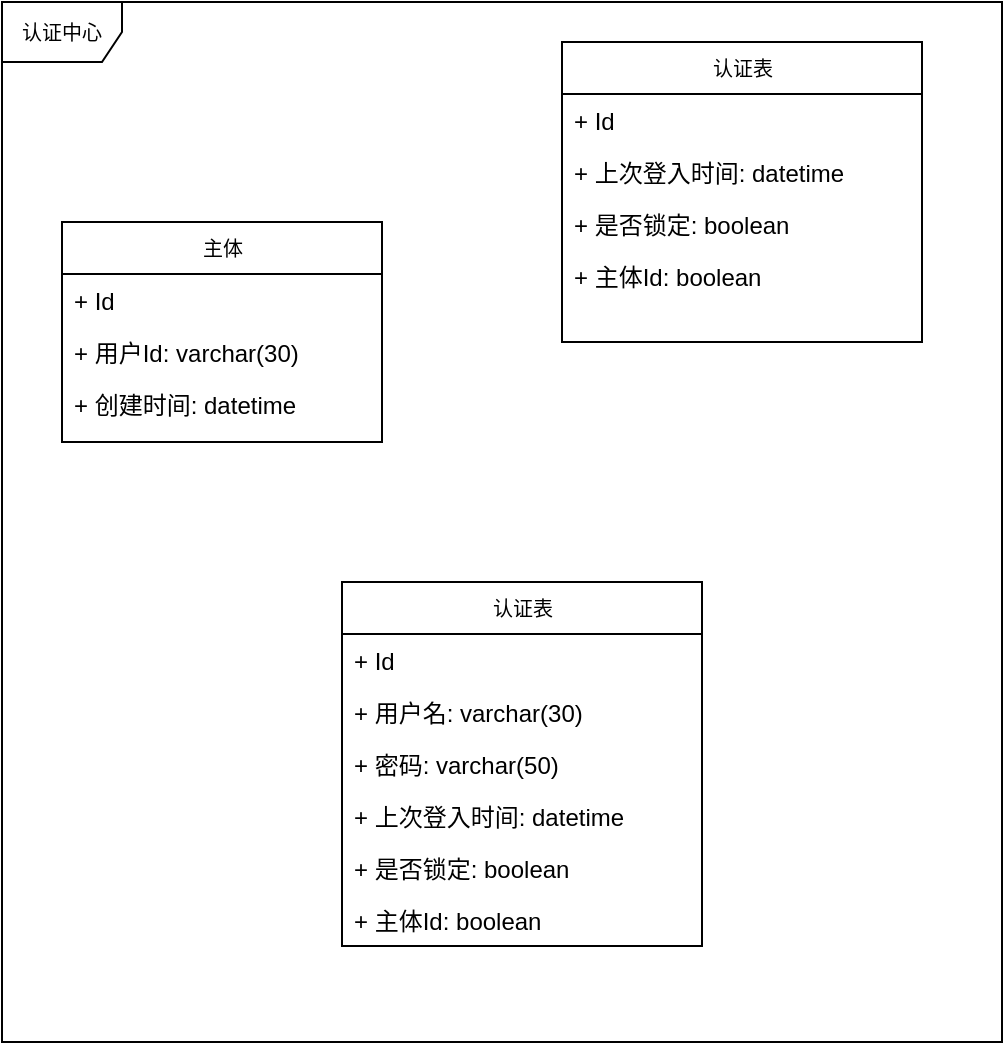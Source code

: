 <mxfile version="14.9.5" type="github">
  <diagram name="Page-1" id="c4acf3e9-155e-7222-9cf6-157b1a14988f">
    <mxGraphModel dx="1422" dy="794" grid="1" gridSize="10" guides="1" tooltips="1" connect="1" arrows="1" fold="1" page="1" pageScale="1" pageWidth="850" pageHeight="1100" background="none" math="0" shadow="0">
      <root>
        <mxCell id="0" />
        <mxCell id="1" parent="0" />
        <mxCell id="17acba5748e5396b-1" value="认证中心" style="shape=umlFrame;whiteSpace=wrap;html=1;rounded=0;shadow=0;comic=0;labelBackgroundColor=none;strokeWidth=1;fontFamily=Verdana;fontSize=10;align=center;" parent="1" vertex="1">
          <mxGeometry x="20" y="20" width="500" height="520" as="geometry" />
        </mxCell>
        <mxCell id="Sei2wfSlkflAdpRAVItV-62" value="主体" style="swimlane;html=1;fontStyle=0;childLayout=stackLayout;horizontal=1;startSize=26;fillColor=none;horizontalStack=0;resizeParent=1;resizeLast=0;collapsible=1;marginBottom=0;swimlaneFillColor=#ffffff;rounded=0;shadow=0;comic=0;labelBackgroundColor=none;strokeWidth=1;fontFamily=Verdana;fontSize=10;align=center;" vertex="1" parent="1">
          <mxGeometry x="50" y="130" width="160" height="110" as="geometry" />
        </mxCell>
        <mxCell id="Sei2wfSlkflAdpRAVItV-63" value="+ Id" style="text;html=1;strokeColor=none;fillColor=none;align=left;verticalAlign=top;spacingLeft=4;spacingRight=4;whiteSpace=wrap;overflow=hidden;rotatable=0;points=[[0,0.5],[1,0.5]];portConstraint=eastwest;" vertex="1" parent="Sei2wfSlkflAdpRAVItV-62">
          <mxGeometry y="26" width="160" height="26" as="geometry" />
        </mxCell>
        <mxCell id="Sei2wfSlkflAdpRAVItV-64" value="+ 用户Id: varchar(30)" style="text;html=1;strokeColor=none;fillColor=none;align=left;verticalAlign=top;spacingLeft=4;spacingRight=4;whiteSpace=wrap;overflow=hidden;rotatable=0;points=[[0,0.5],[1,0.5]];portConstraint=eastwest;" vertex="1" parent="Sei2wfSlkflAdpRAVItV-62">
          <mxGeometry y="52" width="160" height="26" as="geometry" />
        </mxCell>
        <mxCell id="Sei2wfSlkflAdpRAVItV-65" value="+ 创建时间: datetime" style="text;html=1;strokeColor=none;fillColor=none;align=left;verticalAlign=top;spacingLeft=4;spacingRight=4;whiteSpace=wrap;overflow=hidden;rotatable=0;points=[[0,0.5],[1,0.5]];portConstraint=eastwest;" vertex="1" parent="Sei2wfSlkflAdpRAVItV-62">
          <mxGeometry y="78" width="160" height="26" as="geometry" />
        </mxCell>
        <mxCell id="Sei2wfSlkflAdpRAVItV-66" value="认证表" style="swimlane;html=1;fontStyle=0;childLayout=stackLayout;horizontal=1;startSize=26;fillColor=none;horizontalStack=0;resizeParent=1;resizeLast=0;collapsible=1;marginBottom=0;swimlaneFillColor=#ffffff;rounded=0;shadow=0;comic=0;labelBackgroundColor=none;strokeWidth=1;fontFamily=Verdana;fontSize=10;align=center;" vertex="1" parent="1">
          <mxGeometry x="300" y="40" width="180" height="150" as="geometry" />
        </mxCell>
        <mxCell id="Sei2wfSlkflAdpRAVItV-67" value="+ Id" style="text;html=1;strokeColor=none;fillColor=none;align=left;verticalAlign=top;spacingLeft=4;spacingRight=4;whiteSpace=wrap;overflow=hidden;rotatable=0;points=[[0,0.5],[1,0.5]];portConstraint=eastwest;" vertex="1" parent="Sei2wfSlkflAdpRAVItV-66">
          <mxGeometry y="26" width="180" height="26" as="geometry" />
        </mxCell>
        <mxCell id="Sei2wfSlkflAdpRAVItV-70" value="+ 上次登入时间: datetime" style="text;html=1;strokeColor=none;fillColor=none;align=left;verticalAlign=top;spacingLeft=4;spacingRight=4;whiteSpace=wrap;overflow=hidden;rotatable=0;points=[[0,0.5],[1,0.5]];portConstraint=eastwest;" vertex="1" parent="Sei2wfSlkflAdpRAVItV-66">
          <mxGeometry y="52" width="180" height="26" as="geometry" />
        </mxCell>
        <mxCell id="Sei2wfSlkflAdpRAVItV-71" value="+ 是否锁定: boolean" style="text;html=1;strokeColor=none;fillColor=none;align=left;verticalAlign=top;spacingLeft=4;spacingRight=4;whiteSpace=wrap;overflow=hidden;rotatable=0;points=[[0,0.5],[1,0.5]];portConstraint=eastwest;" vertex="1" parent="Sei2wfSlkflAdpRAVItV-66">
          <mxGeometry y="78" width="180" height="26" as="geometry" />
        </mxCell>
        <mxCell id="Sei2wfSlkflAdpRAVItV-72" value="+ 主体Id: boolean" style="text;html=1;strokeColor=none;fillColor=none;align=left;verticalAlign=top;spacingLeft=4;spacingRight=4;whiteSpace=wrap;overflow=hidden;rotatable=0;points=[[0,0.5],[1,0.5]];portConstraint=eastwest;" vertex="1" parent="Sei2wfSlkflAdpRAVItV-66">
          <mxGeometry y="104" width="180" height="26" as="geometry" />
        </mxCell>
        <mxCell id="Sei2wfSlkflAdpRAVItV-73" value="认证表" style="swimlane;html=1;fontStyle=0;childLayout=stackLayout;horizontal=1;startSize=26;fillColor=none;horizontalStack=0;resizeParent=1;resizeLast=0;collapsible=1;marginBottom=0;swimlaneFillColor=#ffffff;rounded=0;shadow=0;comic=0;labelBackgroundColor=none;strokeWidth=1;fontFamily=Verdana;fontSize=10;align=center;" vertex="1" parent="1">
          <mxGeometry x="190" y="310" width="180" height="182" as="geometry" />
        </mxCell>
        <mxCell id="Sei2wfSlkflAdpRAVItV-74" value="+ Id" style="text;html=1;strokeColor=none;fillColor=none;align=left;verticalAlign=top;spacingLeft=4;spacingRight=4;whiteSpace=wrap;overflow=hidden;rotatable=0;points=[[0,0.5],[1,0.5]];portConstraint=eastwest;" vertex="1" parent="Sei2wfSlkflAdpRAVItV-73">
          <mxGeometry y="26" width="180" height="26" as="geometry" />
        </mxCell>
        <mxCell id="Sei2wfSlkflAdpRAVItV-75" value="+ 用户名: varchar(30)" style="text;html=1;strokeColor=none;fillColor=none;align=left;verticalAlign=top;spacingLeft=4;spacingRight=4;whiteSpace=wrap;overflow=hidden;rotatable=0;points=[[0,0.5],[1,0.5]];portConstraint=eastwest;" vertex="1" parent="Sei2wfSlkflAdpRAVItV-73">
          <mxGeometry y="52" width="180" height="26" as="geometry" />
        </mxCell>
        <mxCell id="Sei2wfSlkflAdpRAVItV-76" value="+ 密码: varchar(50)" style="text;html=1;strokeColor=none;fillColor=none;align=left;verticalAlign=top;spacingLeft=4;spacingRight=4;whiteSpace=wrap;overflow=hidden;rotatable=0;points=[[0,0.5],[1,0.5]];portConstraint=eastwest;" vertex="1" parent="Sei2wfSlkflAdpRAVItV-73">
          <mxGeometry y="78" width="180" height="26" as="geometry" />
        </mxCell>
        <mxCell id="Sei2wfSlkflAdpRAVItV-77" value="+ 上次登入时间: datetime" style="text;html=1;strokeColor=none;fillColor=none;align=left;verticalAlign=top;spacingLeft=4;spacingRight=4;whiteSpace=wrap;overflow=hidden;rotatable=0;points=[[0,0.5],[1,0.5]];portConstraint=eastwest;" vertex="1" parent="Sei2wfSlkflAdpRAVItV-73">
          <mxGeometry y="104" width="180" height="26" as="geometry" />
        </mxCell>
        <mxCell id="Sei2wfSlkflAdpRAVItV-78" value="+ 是否锁定: boolean" style="text;html=1;strokeColor=none;fillColor=none;align=left;verticalAlign=top;spacingLeft=4;spacingRight=4;whiteSpace=wrap;overflow=hidden;rotatable=0;points=[[0,0.5],[1,0.5]];portConstraint=eastwest;" vertex="1" parent="Sei2wfSlkflAdpRAVItV-73">
          <mxGeometry y="130" width="180" height="26" as="geometry" />
        </mxCell>
        <mxCell id="Sei2wfSlkflAdpRAVItV-79" value="+ 主体Id: boolean" style="text;html=1;strokeColor=none;fillColor=none;align=left;verticalAlign=top;spacingLeft=4;spacingRight=4;whiteSpace=wrap;overflow=hidden;rotatable=0;points=[[0,0.5],[1,0.5]];portConstraint=eastwest;" vertex="1" parent="Sei2wfSlkflAdpRAVItV-73">
          <mxGeometry y="156" width="180" height="26" as="geometry" />
        </mxCell>
      </root>
    </mxGraphModel>
  </diagram>
</mxfile>
